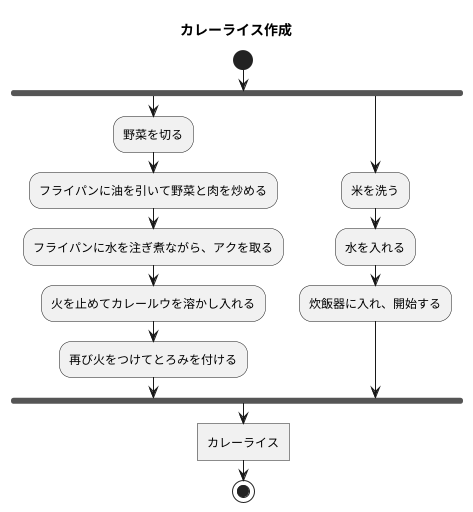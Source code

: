 @startuml
    title カレーライス作成
    start
    fork
    :野菜を切る;
    :フライパンに油を引いて野菜と肉を炒める;
    :フライパンに水を注ぎ煮ながら、アクを取る;
    :火を止めてカレールウを溶かし入れる;
    :再び火をつけてとろみを付ける;
    fork again
    :米を洗う;
    :水を入れる;
    :炊飯器に入れ、開始する;
    end fork
    :カレーライス]
    stop
@enduml